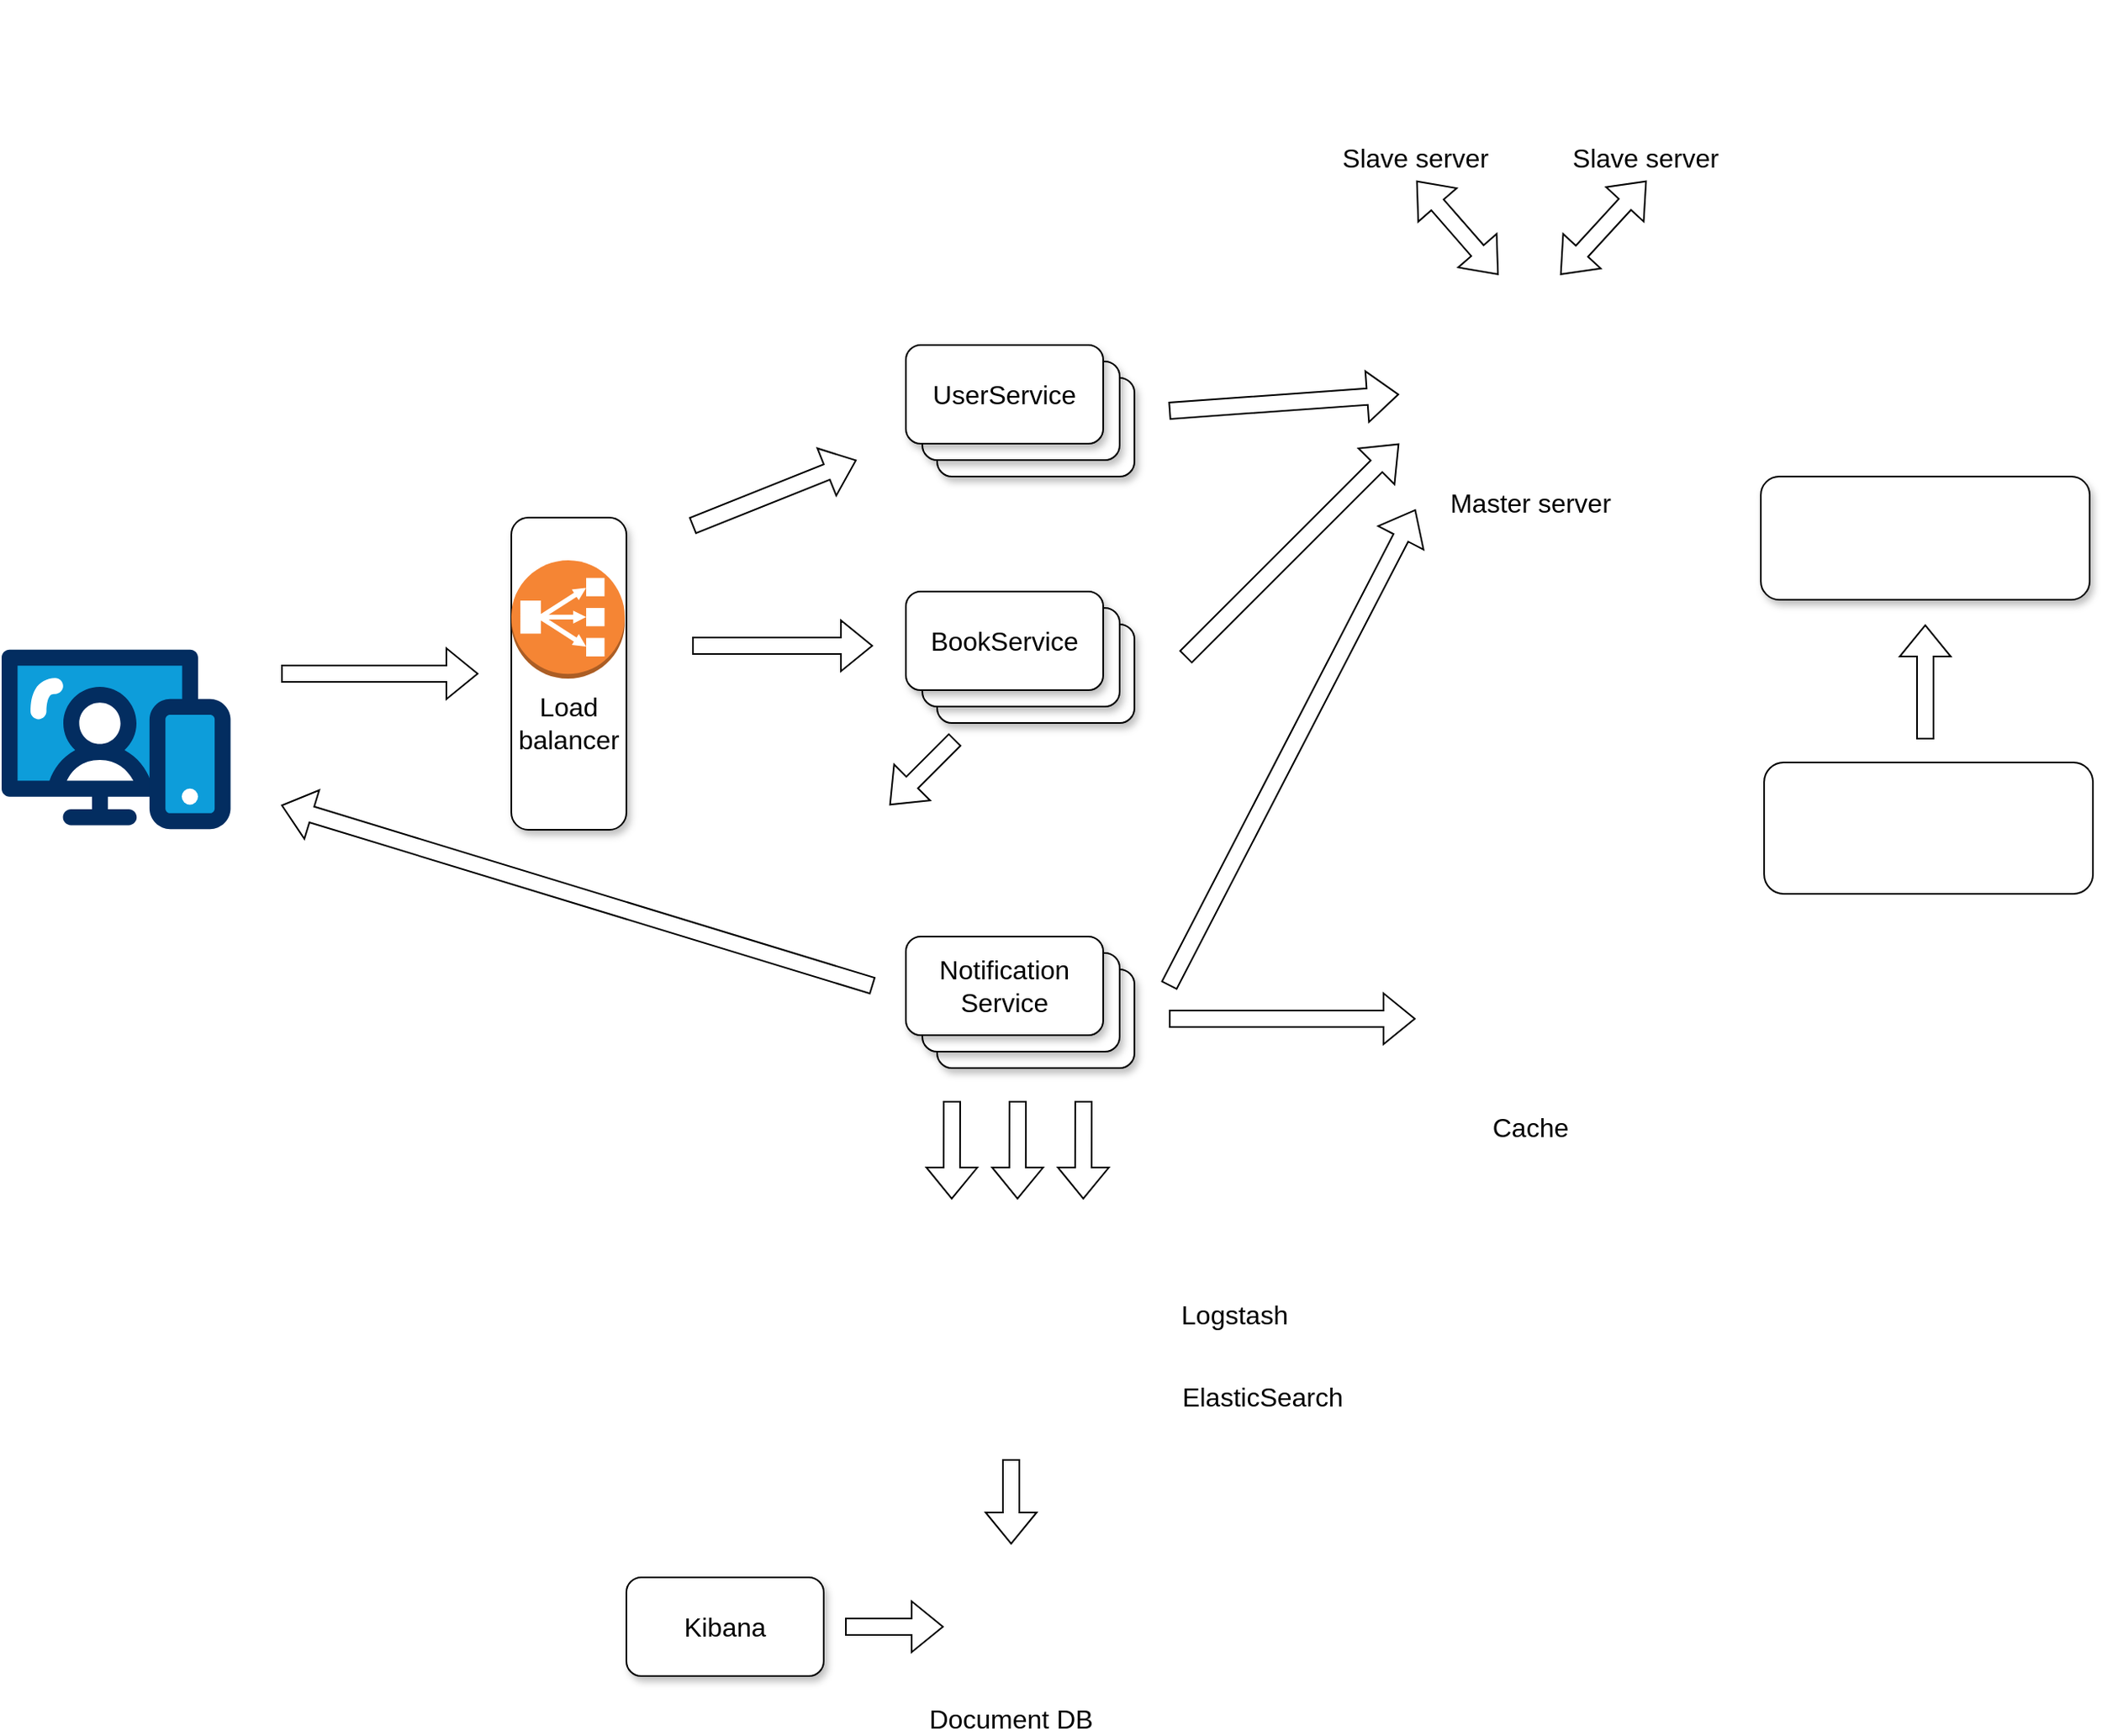<mxfile version="25.0.3">
  <diagram name="Диаграмма архитектуры" id="mPObYYncqdlxVx78Bwci">
    <mxGraphModel dx="3033" dy="2431" grid="1" gridSize="10" guides="1" tooltips="1" connect="1" arrows="1" fold="1" page="1" pageScale="1" pageWidth="827" pageHeight="1169" math="0" shadow="0">
      <root>
        <mxCell id="0" />
        <mxCell id="1" parent="0" />
        <mxCell id="Xtu8YGEMhjcYJ5-179XU-1" value="" style="group;verticalAlign=middle;horizontal=1;align=center;fontSize=16;spacingTop=50;" vertex="1" connectable="0" parent="1">
          <mxGeometry x="140" y="135" width="70" height="190" as="geometry" />
        </mxCell>
        <mxCell id="Xtu8YGEMhjcYJ5-179XU-2" value="Load balancer" style="rounded=1;whiteSpace=wrap;html=1;shadow=1;flipV=0;flipH=0;verticalAlign=middle;horizontal=1;align=center;fontSize=16;spacingTop=60;" vertex="1" parent="Xtu8YGEMhjcYJ5-179XU-1">
          <mxGeometry width="70" height="190" as="geometry" />
        </mxCell>
        <mxCell id="Xtu8YGEMhjcYJ5-179XU-3" value="" style="outlineConnect=0;dashed=0;verticalLabelPosition=bottom;verticalAlign=middle;align=center;html=1;shape=mxgraph.aws3.classic_load_balancer;fillColor=#F58534;gradientColor=none;flipV=0;flipH=0;horizontal=1;fontSize=16;spacingTop=30;" vertex="1" parent="Xtu8YGEMhjcYJ5-179XU-1">
          <mxGeometry y="26" width="69" height="72" as="geometry" />
        </mxCell>
        <mxCell id="Xtu8YGEMhjcYJ5-179XU-4" value="" style="group" vertex="1" connectable="0" parent="1">
          <mxGeometry x="380" y="30" width="139" height="80" as="geometry" />
        </mxCell>
        <mxCell id="Xtu8YGEMhjcYJ5-179XU-5" value="" style="rounded=1;whiteSpace=wrap;html=1;shadow=1;" vertex="1" parent="Xtu8YGEMhjcYJ5-179XU-4">
          <mxGeometry x="19" y="20" width="120" height="60" as="geometry" />
        </mxCell>
        <mxCell id="Xtu8YGEMhjcYJ5-179XU-6" value="" style="rounded=1;whiteSpace=wrap;html=1;shadow=1;" vertex="1" parent="Xtu8YGEMhjcYJ5-179XU-4">
          <mxGeometry x="10" y="10" width="120" height="60" as="geometry" />
        </mxCell>
        <mxCell id="Xtu8YGEMhjcYJ5-179XU-7" value="&lt;font style=&quot;font-size: 16px;&quot;&gt;UserService&lt;/font&gt;" style="rounded=1;whiteSpace=wrap;html=1;shadow=1;" vertex="1" parent="Xtu8YGEMhjcYJ5-179XU-4">
          <mxGeometry width="120" height="60" as="geometry" />
        </mxCell>
        <mxCell id="Xtu8YGEMhjcYJ5-179XU-8" value="" style="group" vertex="1" connectable="0" parent="1">
          <mxGeometry x="380" y="180" width="139" height="80" as="geometry" />
        </mxCell>
        <mxCell id="Xtu8YGEMhjcYJ5-179XU-9" value="" style="rounded=1;whiteSpace=wrap;html=1;shadow=1;" vertex="1" parent="Xtu8YGEMhjcYJ5-179XU-8">
          <mxGeometry x="19" y="20" width="120" height="60" as="geometry" />
        </mxCell>
        <mxCell id="Xtu8YGEMhjcYJ5-179XU-10" value="" style="rounded=1;whiteSpace=wrap;html=1;shadow=1;" vertex="1" parent="Xtu8YGEMhjcYJ5-179XU-8">
          <mxGeometry x="10" y="10" width="120" height="60" as="geometry" />
        </mxCell>
        <mxCell id="Xtu8YGEMhjcYJ5-179XU-11" value="&lt;font style=&quot;font-size: 16px;&quot;&gt;BookService&lt;/font&gt;" style="rounded=1;whiteSpace=wrap;html=1;shadow=1;" vertex="1" parent="Xtu8YGEMhjcYJ5-179XU-8">
          <mxGeometry width="120" height="60" as="geometry" />
        </mxCell>
        <mxCell id="Xtu8YGEMhjcYJ5-179XU-13" value="Master server" style="shape=image;verticalLabelPosition=bottom;labelBackgroundColor=default;verticalAlign=top;aspect=fixed;imageAspect=0;image=https://cdn.freebiesupply.com/logos/large/2x/amazon-database-logo-png-transparent.png;fontSize=16;" vertex="1" parent="1">
          <mxGeometry x="700" y="-10" width="120" height="120" as="geometry" />
        </mxCell>
        <mxCell id="Xtu8YGEMhjcYJ5-179XU-14" value="Slave server" style="shape=image;verticalLabelPosition=bottom;labelBackgroundColor=default;verticalAlign=top;aspect=fixed;imageAspect=0;image=https://cdn.freebiesupply.com/logos/large/2x/amazon-database-logo-png-transparent.png;fontSize=16;" vertex="1" parent="1">
          <mxGeometry x="650" y="-180" width="80" height="80" as="geometry" />
        </mxCell>
        <mxCell id="Xtu8YGEMhjcYJ5-179XU-15" value="Slave server" style="shape=image;verticalLabelPosition=bottom;labelBackgroundColor=default;verticalAlign=top;aspect=fixed;imageAspect=0;image=https://cdn.freebiesupply.com/logos/large/2x/amazon-database-logo-png-transparent.png;fontSize=16;" vertex="1" parent="1">
          <mxGeometry x="790" y="-180" width="80" height="80" as="geometry" />
        </mxCell>
        <mxCell id="Xtu8YGEMhjcYJ5-179XU-16" value="Cache" style="shape=image;verticalLabelPosition=bottom;labelBackgroundColor=default;verticalAlign=top;aspect=fixed;imageAspect=0;image=https://static.thenounproject.com/png/5172205-200.png;fontSize=16;" vertex="1" parent="1">
          <mxGeometry x="700" y="370" width="120" height="120" as="geometry" />
        </mxCell>
        <mxCell id="Xtu8YGEMhjcYJ5-179XU-17" value="Document DB" style="shape=image;verticalLabelPosition=bottom;labelBackgroundColor=default;verticalAlign=top;aspect=fixed;imageAspect=0;image=https://cdn.freebiesupply.com/logos/large/2x/amazon-database-logo-png-transparent.png;fontSize=16;" vertex="1" parent="1">
          <mxGeometry x="404" y="770" width="80" height="80" as="geometry" />
        </mxCell>
        <mxCell id="Xtu8YGEMhjcYJ5-179XU-18" value="" style="shape=image;html=1;verticalAlign=top;verticalLabelPosition=bottom;labelBackgroundColor=#ffffff;imageAspect=0;aspect=fixed;image=https://cdn0.iconfinder.com/data/icons/phosphor-bold-vol-3-1/256/funnel-duotone-128.png" vertex="1" parent="1">
          <mxGeometry x="370" y="560" width="148" height="148" as="geometry" />
        </mxCell>
        <mxCell id="Xtu8YGEMhjcYJ5-179XU-19" value="Kibana" style="rounded=1;whiteSpace=wrap;html=1;shadow=1;fontSize=16;" vertex="1" parent="1">
          <mxGeometry x="210" y="780" width="120" height="60" as="geometry" />
        </mxCell>
        <mxCell id="Xtu8YGEMhjcYJ5-179XU-20" value="Logstash" style="text;html=1;strokeColor=none;fillColor=none;align=center;verticalAlign=middle;whiteSpace=wrap;rounded=0;fontSize=16;" vertex="1" parent="1">
          <mxGeometry x="550" y="605" width="60" height="30" as="geometry" />
        </mxCell>
        <mxCell id="Xtu8YGEMhjcYJ5-179XU-21" value="" style="shape=image;verticalLabelPosition=bottom;labelBackgroundColor=default;verticalAlign=top;aspect=fixed;imageAspect=0;image=https://cdn.iconscout.com/icon/free/png-256/free-logstash-logo-icon-download-in-svg-png-gif-file-formats--technology-social-media-company-brand-vol-4-pack-logos-icons-2944971.png;" vertex="1" parent="1">
          <mxGeometry x="504" y="600" width="40" height="40" as="geometry" />
        </mxCell>
        <mxCell id="Xtu8YGEMhjcYJ5-179XU-22" value="&lt;font style=&quot;font-size: 16px;&quot;&gt;ElasticSearch&lt;/font&gt;" style="text;html=1;strokeColor=none;fillColor=none;align=center;verticalAlign=middle;whiteSpace=wrap;rounded=0;fontSize=16;" vertex="1" parent="1">
          <mxGeometry x="544" y="655" width="106" height="30" as="geometry" />
        </mxCell>
        <mxCell id="Xtu8YGEMhjcYJ5-179XU-23" value="" style="shape=image;verticalLabelPosition=bottom;labelBackgroundColor=default;verticalAlign=top;aspect=fixed;imageAspect=0;image=https://cdn.iconscout.com/icon/free/png-256/free-elastic-search-logo-icon-download-in-svg-png-gif-file-formats--technology-social-media-vol-2-pack-logos-icons-3029971.png;" vertex="1" parent="1">
          <mxGeometry x="504" y="650" width="40" height="40" as="geometry" />
        </mxCell>
        <mxCell id="Xtu8YGEMhjcYJ5-179XU-31" value="" style="shape=flexArrow;endArrow=classic;startArrow=classic;html=1;rounded=0;exitX=0.337;exitY=-0.023;exitDx=0;exitDy=0;exitPerimeter=0;" edge="1" parent="1" source="Xtu8YGEMhjcYJ5-179XU-13">
          <mxGeometry width="100" height="100" relative="1" as="geometry">
            <mxPoint x="660.5" y="130" as="sourcePoint" />
            <mxPoint x="690.5" y="-70" as="targetPoint" />
          </mxGeometry>
        </mxCell>
        <mxCell id="Xtu8YGEMhjcYJ5-179XU-32" value="" style="shape=flexArrow;endArrow=classic;startArrow=classic;html=1;rounded=0;exitX=0.65;exitY=-0.023;exitDx=0;exitDy=0;exitPerimeter=0;" edge="1" parent="1" source="Xtu8YGEMhjcYJ5-179XU-13">
          <mxGeometry width="100" height="100" relative="1" as="geometry">
            <mxPoint x="820.5" y="-3" as="sourcePoint" />
            <mxPoint x="830.5" y="-70" as="targetPoint" />
          </mxGeometry>
        </mxCell>
        <mxCell id="Xtu8YGEMhjcYJ5-179XU-33" value="" style="shape=flexArrow;endArrow=classic;html=1;rounded=0;exitX=0.5;exitY=1;exitDx=0;exitDy=0;" edge="1" parent="1" source="Xtu8YGEMhjcYJ5-179XU-18">
          <mxGeometry width="50" height="50" relative="1" as="geometry">
            <mxPoint x="580" y="530" as="sourcePoint" />
            <mxPoint x="444" y="760" as="targetPoint" />
          </mxGeometry>
        </mxCell>
        <mxCell id="Xtu8YGEMhjcYJ5-179XU-34" value="" style="shape=flexArrow;endArrow=classic;html=1;rounded=0;" edge="1" parent="1">
          <mxGeometry width="50" height="50" relative="1" as="geometry">
            <mxPoint x="343" y="810" as="sourcePoint" />
            <mxPoint x="403" y="810" as="targetPoint" />
          </mxGeometry>
        </mxCell>
        <mxCell id="Xtu8YGEMhjcYJ5-179XU-35" value="" style="shape=flexArrow;endArrow=classic;html=1;rounded=0;" edge="1" parent="1">
          <mxGeometry width="50" height="50" relative="1" as="geometry">
            <mxPoint x="1000" y="270" as="sourcePoint" />
            <mxPoint x="1000" y="200" as="targetPoint" />
          </mxGeometry>
        </mxCell>
        <mxCell id="Xtu8YGEMhjcYJ5-179XU-36" value="" style="group" vertex="1" connectable="0" parent="1">
          <mxGeometry x="900" y="110" width="200" height="80" as="geometry" />
        </mxCell>
        <mxCell id="Xtu8YGEMhjcYJ5-179XU-37" value="" style="rounded=1;whiteSpace=wrap;html=1;shadow=1;fillColor=default;" vertex="1" parent="Xtu8YGEMhjcYJ5-179XU-36">
          <mxGeometry width="200" height="75" as="geometry" />
        </mxCell>
        <mxCell id="Xtu8YGEMhjcYJ5-179XU-38" value="" style="shape=image;verticalLabelPosition=bottom;labelBackgroundColor=default;verticalAlign=top;aspect=fixed;imageAspect=0;image=https://miro.medium.com/v2/resize:fit:800/1*XE0ObomSZ6cwRHKNZ751Vg.png;" vertex="1" parent="Xtu8YGEMhjcYJ5-179XU-36">
          <mxGeometry x="6" y="4.49" width="190" height="66.02" as="geometry" />
        </mxCell>
        <mxCell id="Xtu8YGEMhjcYJ5-179XU-39" value="" style="rounded=1;whiteSpace=wrap;html=1;" vertex="1" parent="Xtu8YGEMhjcYJ5-179XU-36">
          <mxGeometry x="2" y="174" width="200" height="80" as="geometry" />
        </mxCell>
        <mxCell id="Xtu8YGEMhjcYJ5-179XU-40" value="" style="shape=image;verticalLabelPosition=bottom;labelBackgroundColor=default;verticalAlign=top;aspect=fixed;imageAspect=0;image=https://miro.medium.com/v2/resize:fit:1400/1*4M4OghuybPhjRsLxhrNsGA.png;" vertex="1" parent="1">
          <mxGeometry x="919" y="301.56" width="168.14" height="43.44" as="geometry" />
        </mxCell>
        <mxCell id="Xtu8YGEMhjcYJ5-179XU-41" value="" style="group" vertex="1" connectable="0" parent="1">
          <mxGeometry x="380" y="390" width="139" height="80" as="geometry" />
        </mxCell>
        <mxCell id="Xtu8YGEMhjcYJ5-179XU-42" value="" style="rounded=1;whiteSpace=wrap;html=1;shadow=1;" vertex="1" parent="Xtu8YGEMhjcYJ5-179XU-41">
          <mxGeometry x="19" y="20" width="120" height="60" as="geometry" />
        </mxCell>
        <mxCell id="Xtu8YGEMhjcYJ5-179XU-43" value="" style="rounded=1;whiteSpace=wrap;html=1;shadow=1;" vertex="1" parent="Xtu8YGEMhjcYJ5-179XU-41">
          <mxGeometry x="10" y="10" width="120" height="60" as="geometry" />
        </mxCell>
        <mxCell id="Xtu8YGEMhjcYJ5-179XU-44" value="&lt;font style=&quot;font-size: 16px;&quot;&gt;Notification&lt;/font&gt;&lt;div&gt;&lt;font style=&quot;font-size: 16px;&quot;&gt;Service&lt;/font&gt;&lt;/div&gt;" style="rounded=1;whiteSpace=wrap;html=1;shadow=1;" vertex="1" parent="Xtu8YGEMhjcYJ5-179XU-41">
          <mxGeometry width="120" height="60" as="geometry" />
        </mxCell>
        <mxCell id="Xtu8YGEMhjcYJ5-179XU-45" value="" style="shape=image;verticalLabelPosition=bottom;labelBackgroundColor=default;verticalAlign=top;aspect=fixed;imageAspect=0;image=https://www.svgrepo.com/show/331745/queue.svg;rotation=45;" vertex="1" parent="1">
          <mxGeometry x="318.75" y="287.5" width="102.5" height="102.5" as="geometry" />
        </mxCell>
        <mxCell id="Xtu8YGEMhjcYJ5-179XU-46" value="" style="shape=flexArrow;endArrow=classic;html=1;rounded=0;" edge="1" parent="1">
          <mxGeometry width="50" height="50" relative="1" as="geometry">
            <mxPoint x="410" y="270" as="sourcePoint" />
            <mxPoint x="370" y="310" as="targetPoint" />
          </mxGeometry>
        </mxCell>
        <mxCell id="Xtu8YGEMhjcYJ5-179XU-47" value="" style="shape=flexArrow;endArrow=classic;html=1;rounded=0;" edge="1" parent="1">
          <mxGeometry width="50" height="50" relative="1" as="geometry">
            <mxPoint x="250" y="213" as="sourcePoint" />
            <mxPoint x="360" y="213" as="targetPoint" />
          </mxGeometry>
        </mxCell>
        <mxCell id="Xtu8YGEMhjcYJ5-179XU-48" value="" style="shape=flexArrow;endArrow=classic;html=1;rounded=0;" edge="1" parent="1">
          <mxGeometry width="50" height="50" relative="1" as="geometry">
            <mxPoint x="250" y="140" as="sourcePoint" />
            <mxPoint x="350" y="100" as="targetPoint" />
          </mxGeometry>
        </mxCell>
        <mxCell id="Xtu8YGEMhjcYJ5-179XU-49" value="" style="shape=flexArrow;endArrow=classic;html=1;rounded=0;" edge="1" parent="1">
          <mxGeometry width="50" height="50" relative="1" as="geometry">
            <mxPoint x="408" y="490" as="sourcePoint" />
            <mxPoint x="407.895" y="550" as="targetPoint" />
          </mxGeometry>
        </mxCell>
        <mxCell id="Xtu8YGEMhjcYJ5-179XU-50" value="" style="shape=flexArrow;endArrow=classic;html=1;rounded=0;" edge="1" parent="1">
          <mxGeometry width="50" height="50" relative="1" as="geometry">
            <mxPoint x="448" y="490" as="sourcePoint" />
            <mxPoint x="447.895" y="550" as="targetPoint" />
          </mxGeometry>
        </mxCell>
        <mxCell id="Xtu8YGEMhjcYJ5-179XU-51" value="" style="shape=flexArrow;endArrow=classic;html=1;rounded=0;" edge="1" parent="1">
          <mxGeometry width="50" height="50" relative="1" as="geometry">
            <mxPoint x="488" y="490" as="sourcePoint" />
            <mxPoint x="487.895" y="550" as="targetPoint" />
          </mxGeometry>
        </mxCell>
        <mxCell id="Xtu8YGEMhjcYJ5-179XU-53" value="" style="shape=flexArrow;endArrow=classic;html=1;rounded=0;" edge="1" parent="1">
          <mxGeometry width="50" height="50" relative="1" as="geometry">
            <mxPoint x="540" y="70" as="sourcePoint" />
            <mxPoint x="680" y="60" as="targetPoint" />
          </mxGeometry>
        </mxCell>
        <mxCell id="Xtu8YGEMhjcYJ5-179XU-54" value="" style="shape=flexArrow;endArrow=classic;html=1;rounded=0;" edge="1" parent="1">
          <mxGeometry width="50" height="50" relative="1" as="geometry">
            <mxPoint x="550" y="220" as="sourcePoint" />
            <mxPoint x="680" y="90" as="targetPoint" />
          </mxGeometry>
        </mxCell>
        <mxCell id="Xtu8YGEMhjcYJ5-179XU-55" value="" style="shape=flexArrow;endArrow=classic;html=1;rounded=0;" edge="1" parent="1">
          <mxGeometry width="50" height="50" relative="1" as="geometry">
            <mxPoint x="540" y="420" as="sourcePoint" />
            <mxPoint x="690" y="130" as="targetPoint" />
          </mxGeometry>
        </mxCell>
        <mxCell id="Xtu8YGEMhjcYJ5-179XU-57" value="" style="shape=flexArrow;endArrow=classic;html=1;rounded=0;" edge="1" parent="1">
          <mxGeometry width="50" height="50" relative="1" as="geometry">
            <mxPoint x="540" y="440" as="sourcePoint" />
            <mxPoint x="690" y="440" as="targetPoint" />
          </mxGeometry>
        </mxCell>
        <mxCell id="Xtu8YGEMhjcYJ5-179XU-58" value="" style="verticalLabelPosition=bottom;aspect=fixed;html=1;shape=mxgraph.salesforce.web;" vertex="1" parent="1">
          <mxGeometry x="-170" y="215" width="139.24" height="110" as="geometry" />
        </mxCell>
        <mxCell id="Xtu8YGEMhjcYJ5-179XU-59" value="" style="shape=flexArrow;endArrow=classic;html=1;rounded=0;" edge="1" parent="1">
          <mxGeometry width="50" height="50" relative="1" as="geometry">
            <mxPoint y="230" as="sourcePoint" />
            <mxPoint x="120" y="230" as="targetPoint" />
          </mxGeometry>
        </mxCell>
        <mxCell id="Xtu8YGEMhjcYJ5-179XU-60" value="" style="shape=flexArrow;endArrow=classic;html=1;rounded=0;" edge="1" parent="1">
          <mxGeometry width="50" height="50" relative="1" as="geometry">
            <mxPoint x="360" y="420" as="sourcePoint" />
            <mxPoint y="310" as="targetPoint" />
          </mxGeometry>
        </mxCell>
      </root>
    </mxGraphModel>
  </diagram>
</mxfile>
